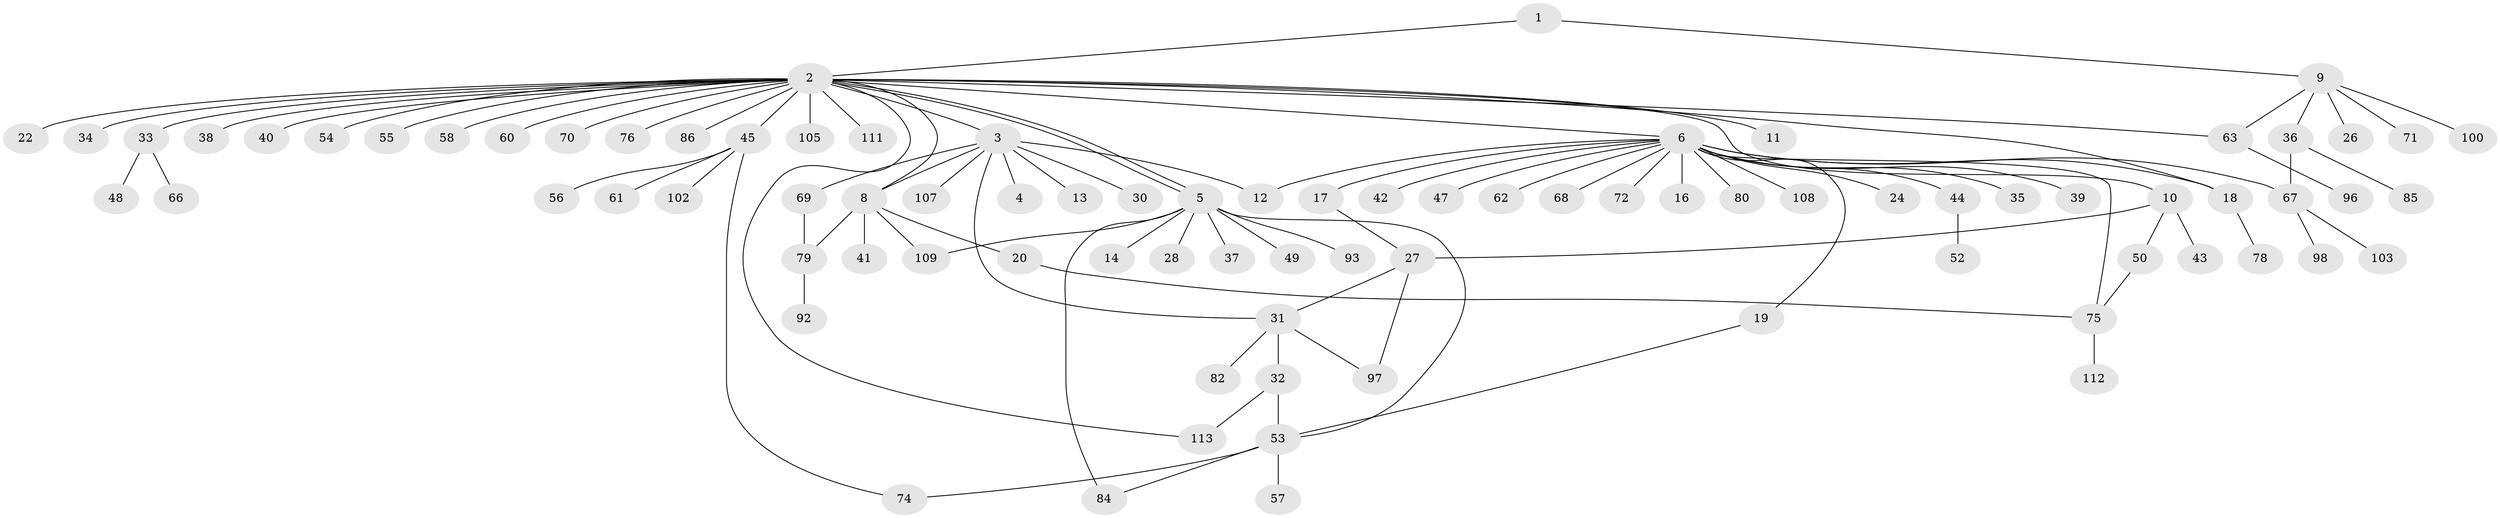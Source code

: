 // original degree distribution, {2: 0.22123893805309736, 30: 0.008849557522123894, 11: 0.008849557522123894, 1: 0.5486725663716814, 6: 0.035398230088495575, 4: 0.061946902654867256, 5: 0.017699115044247787, 7: 0.008849557522123894, 3: 0.07964601769911504, 21: 0.008849557522123894}
// Generated by graph-tools (version 1.1) at 2025/11/02/27/25 16:11:12]
// undirected, 86 vertices, 103 edges
graph export_dot {
graph [start="1"]
  node [color=gray90,style=filled];
  1;
  2 [super="+29"];
  3 [super="+64"];
  4;
  5 [super="+7"];
  6 [super="+15"];
  8 [super="+59"];
  9 [super="+51"];
  10 [super="+25"];
  11;
  12 [super="+21"];
  13;
  14;
  16;
  17 [super="+110"];
  18;
  19 [super="+23"];
  20;
  22;
  24;
  26;
  27 [super="+99"];
  28;
  30;
  31 [super="+87"];
  32 [super="+101"];
  33;
  34;
  35;
  36 [super="+94"];
  37;
  38;
  39;
  40;
  41;
  42 [super="+65"];
  43;
  44 [super="+106"];
  45 [super="+46"];
  47;
  48 [super="+88"];
  49;
  50;
  52;
  53 [super="+104"];
  54;
  55;
  56;
  57;
  58;
  60;
  61;
  62;
  63 [super="+73"];
  66;
  67 [super="+77"];
  68;
  69 [super="+83"];
  70 [super="+91"];
  71;
  72;
  74 [super="+89"];
  75 [super="+81"];
  76;
  78;
  79;
  80;
  82;
  84;
  85;
  86 [super="+90"];
  92;
  93 [super="+95"];
  96;
  97;
  98;
  100;
  102;
  103;
  105;
  107;
  108;
  109;
  111;
  112;
  113;
  1 -- 2;
  1 -- 9;
  2 -- 3;
  2 -- 5;
  2 -- 5;
  2 -- 6 [weight=2];
  2 -- 10;
  2 -- 11;
  2 -- 18;
  2 -- 22;
  2 -- 33;
  2 -- 34;
  2 -- 38;
  2 -- 40;
  2 -- 45;
  2 -- 54;
  2 -- 55;
  2 -- 58;
  2 -- 60;
  2 -- 63;
  2 -- 70;
  2 -- 76;
  2 -- 86;
  2 -- 105;
  2 -- 111;
  2 -- 113;
  2 -- 8;
  3 -- 4;
  3 -- 8;
  3 -- 12;
  3 -- 13;
  3 -- 30;
  3 -- 31;
  3 -- 69;
  3 -- 107;
  5 -- 28;
  5 -- 37;
  5 -- 93;
  5 -- 49;
  5 -- 84;
  5 -- 53;
  5 -- 109;
  5 -- 14;
  6 -- 24;
  6 -- 67;
  6 -- 68;
  6 -- 72;
  6 -- 75;
  6 -- 12;
  6 -- 16;
  6 -- 17;
  6 -- 18;
  6 -- 19;
  6 -- 80;
  6 -- 35;
  6 -- 39;
  6 -- 42;
  6 -- 44;
  6 -- 108;
  6 -- 47;
  6 -- 62;
  8 -- 20;
  8 -- 41;
  8 -- 79;
  8 -- 109;
  9 -- 26;
  9 -- 36;
  9 -- 63;
  9 -- 71;
  9 -- 100;
  10 -- 43;
  10 -- 50;
  10 -- 27;
  17 -- 27;
  18 -- 78;
  19 -- 53;
  20 -- 75;
  27 -- 97;
  27 -- 31;
  31 -- 32;
  31 -- 82;
  31 -- 97;
  32 -- 53;
  32 -- 113;
  33 -- 48;
  33 -- 66;
  36 -- 85;
  36 -- 67;
  44 -- 52;
  45 -- 61;
  45 -- 102;
  45 -- 56;
  45 -- 74;
  50 -- 75;
  53 -- 57;
  53 -- 84;
  53 -- 74;
  63 -- 96;
  67 -- 98;
  67 -- 103;
  69 -- 79;
  75 -- 112;
  79 -- 92;
}
